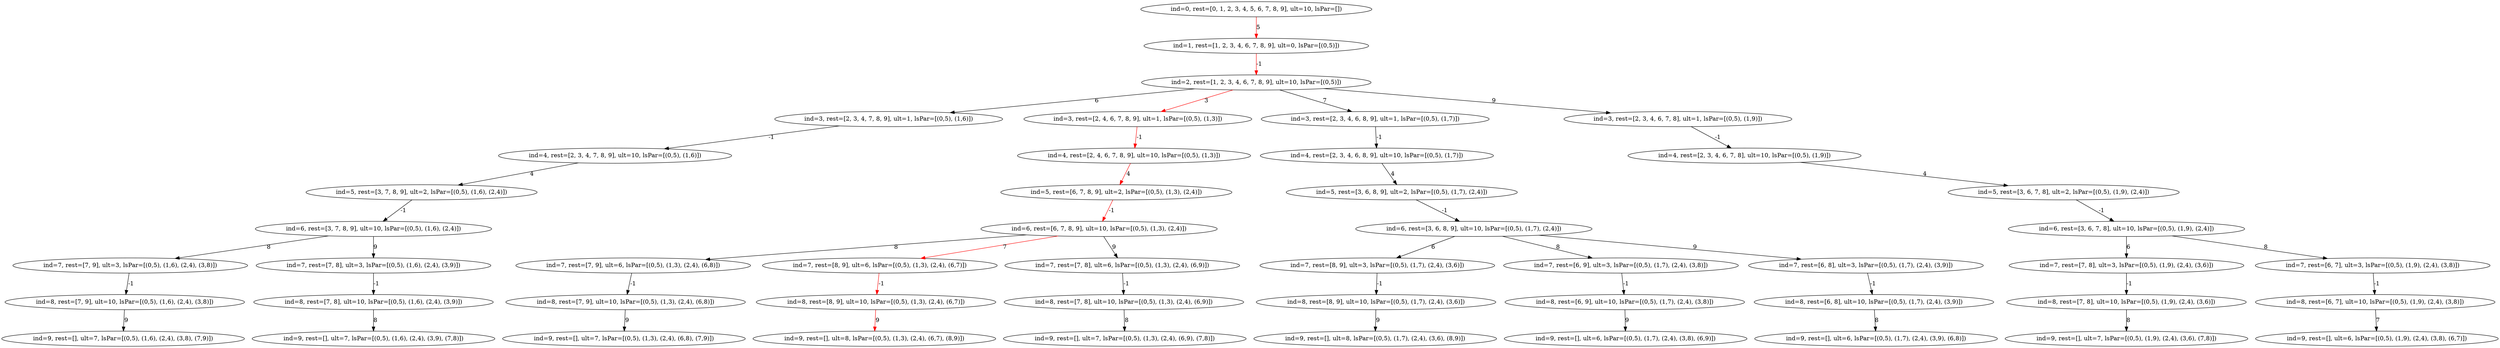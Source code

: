strict digraph G {
  1 [ label="ind=6, rest=[3, 6, 8, 9], ult=10, lsPar=[(0,5), (1,7), (2,4)])" ];
  2 [ label="ind=6, rest=[6, 7, 8, 9], ult=10, lsPar=[(0,5), (1,3), (2,4)])" ];
  3 [ label="ind=4, rest=[2, 3, 4, 7, 8, 9], ult=10, lsPar=[(0,5), (1,6)])" ];
  4 [ label="ind=9, rest=[], ult=7, lsPar=[(0,5), (1,3), (2,4), (6,8), (7,9)])" ];
  5 [ label="ind=9, rest=[], ult=7, lsPar=[(0,5), (1,6), (2,4), (3,9), (7,8)])" ];
  6 [ label="ind=9, rest=[], ult=6, lsPar=[(0,5), (1,7), (2,4), (3,8), (6,9)])" ];
  7 [ label="ind=3, rest=[2, 3, 4, 7, 8, 9], ult=1, lsPar=[(0,5), (1,6)])" ];
  8 [ label="ind=0, rest=[0, 1, 2, 3, 4, 5, 6, 7, 8, 9], ult=10, lsPar=[])" ];
  9 [ label="ind=8, rest=[8, 9], ult=10, lsPar=[(0,5), (1,3), (2,4), (6,7)])" ];
  10 [ label="ind=8, rest=[7, 8], ult=10, lsPar=[(0,5), (1,3), (2,4), (6,9)])" ];
  11 [ label="ind=1, rest=[1, 2, 3, 4, 6, 7, 8, 9], ult=0, lsPar=[(0,5)])" ];
  12 [ label="ind=6, rest=[3, 7, 8, 9], ult=10, lsPar=[(0,5), (1,6), (2,4)])" ];
  13 [ label="ind=5, rest=[3, 6, 8, 9], ult=2, lsPar=[(0,5), (1,7), (2,4)])" ];
  14 [ label="ind=7, rest=[7, 9], ult=6, lsPar=[(0,5), (1,3), (2,4), (6,8)])" ];
  15 [ label="ind=8, rest=[6, 8], ult=10, lsPar=[(0,5), (1,7), (2,4), (3,9)])" ];
  16 [ label="ind=8, rest=[7, 8], ult=10, lsPar=[(0,5), (1,6), (2,4), (3,9)])" ];
  17 [ label="ind=5, rest=[6, 7, 8, 9], ult=2, lsPar=[(0,5), (1,3), (2,4)])" ];
  18 [ label="ind=9, rest=[], ult=8, lsPar=[(0,5), (1,3), (2,4), (6,7), (8,9)])" ];
  19 [ label="ind=9, rest=[], ult=6, lsPar=[(0,5), (1,7), (2,4), (3,9), (6,8)])" ];
  20 [ label="ind=9, rest=[], ult=7, lsPar=[(0,5), (1,3), (2,4), (6,9), (7,8)])" ];
  21 [ label="ind=7, rest=[8, 9], ult=3, lsPar=[(0,5), (1,7), (2,4), (3,6)])" ];
  22 [ label="ind=7, rest=[6, 9], ult=3, lsPar=[(0,5), (1,7), (2,4), (3,8)])" ];
  23 [ label="ind=7, rest=[7, 8], ult=3, lsPar=[(0,5), (1,9), (2,4), (3,6)])" ];
  24 [ label="ind=7, rest=[6, 7], ult=3, lsPar=[(0,5), (1,9), (2,4), (3,8)])" ];
  25 [ label="ind=7, rest=[7, 9], ult=3, lsPar=[(0,5), (1,6), (2,4), (3,8)])" ];
  26 [ label="ind=2, rest=[1, 2, 3, 4, 6, 7, 8, 9], ult=10, lsPar=[(0,5)])" ];
  27 [ label="ind=6, rest=[3, 6, 7, 8], ult=10, lsPar=[(0,5), (1,9), (2,4)])" ];
  28 [ label="ind=4, rest=[2, 4, 6, 7, 8, 9], ult=10, lsPar=[(0,5), (1,3)])" ];
  29 [ label="ind=4, rest=[2, 3, 4, 6, 8, 9], ult=10, lsPar=[(0,5), (1,7)])" ];
  30 [ label="ind=4, rest=[2, 3, 4, 6, 7, 8], ult=10, lsPar=[(0,5), (1,9)])" ];
  31 [ label="ind=5, rest=[3, 7, 8, 9], ult=2, lsPar=[(0,5), (1,6), (2,4)])" ];
  32 [ label="ind=9, rest=[], ult=6, lsPar=[(0,5), (1,9), (2,4), (3,8), (6,7)])" ];
  33 [ label="ind=9, rest=[], ult=8, lsPar=[(0,5), (1,7), (2,4), (3,6), (8,9)])" ];
  34 [ label="ind=9, rest=[], ult=7, lsPar=[(0,5), (1,9), (2,4), (3,6), (7,8)])" ];
  35 [ label="ind=3, rest=[2, 4, 6, 7, 8, 9], ult=1, lsPar=[(0,5), (1,3)])" ];
  36 [ label="ind=3, rest=[2, 3, 4, 6, 8, 9], ult=1, lsPar=[(0,5), (1,7)])" ];
  37 [ label="ind=3, rest=[2, 3, 4, 6, 7, 8], ult=1, lsPar=[(0,5), (1,9)])" ];
  38 [ label="ind=8, rest=[7, 9], ult=10, lsPar=[(0,5), (1,3), (2,4), (6,8)])" ];
  39 [ label="ind=5, rest=[3, 6, 7, 8], ult=2, lsPar=[(0,5), (1,9), (2,4)])" ];
  40 [ label="ind=7, rest=[8, 9], ult=6, lsPar=[(0,5), (1,3), (2,4), (6,7)])" ];
  41 [ label="ind=7, rest=[7, 8], ult=6, lsPar=[(0,5), (1,3), (2,4), (6,9)])" ];
  42 [ label="ind=8, rest=[6, 9], ult=10, lsPar=[(0,5), (1,7), (2,4), (3,8)])" ];
  43 [ label="ind=8, rest=[8, 9], ult=10, lsPar=[(0,5), (1,7), (2,4), (3,6)])" ];
  44 [ label="ind=8, rest=[6, 7], ult=10, lsPar=[(0,5), (1,9), (2,4), (3,8)])" ];
  45 [ label="ind=8, rest=[7, 8], ult=10, lsPar=[(0,5), (1,9), (2,4), (3,6)])" ];
  46 [ label="ind=8, rest=[7, 9], ult=10, lsPar=[(0,5), (1,6), (2,4), (3,8)])" ];
  47 [ label="ind=7, rest=[6, 8], ult=3, lsPar=[(0,5), (1,7), (2,4), (3,9)])" ];
  48 [ label="ind=7, rest=[7, 8], ult=3, lsPar=[(0,5), (1,6), (2,4), (3,9)])" ];
  49 [ label="ind=9, rest=[], ult=7, lsPar=[(0,5), (1,6), (2,4), (3,8), (7,9)])" ];
  13 -> 1 [ label="-1" ];
  17 -> 2 [ color="red" label="-1" ];
  7 -> 3 [ label="-1" ];
  38 -> 4 [ label="9" ];
  16 -> 5 [ label="8" ];
  42 -> 6 [ label="9" ];
  26 -> 7 [ label="6" ];
  40 -> 9 [ color="red" label="-1" ];
  41 -> 10 [ label="-1" ];
  8 -> 11 [ color="red" label="5" ];
  31 -> 12 [ label="-1" ];
  29 -> 13 [ label="4" ];
  2 -> 14 [ label="8" ];
  47 -> 15 [ label="-1" ];
  48 -> 16 [ label="-1" ];
  28 -> 17 [ color="red" label="4" ];
  9 -> 18 [ color="red" label="9" ];
  15 -> 19 [ label="8" ];
  10 -> 20 [ label="8" ];
  1 -> 21 [ label="6" ];
  1 -> 22 [ label="8" ];
  27 -> 23 [ label="6" ];
  27 -> 24 [ label="8" ];
  12 -> 25 [ label="8" ];
  11 -> 26 [ color="red" label="-1" ];
  39 -> 27 [ label="-1" ];
  35 -> 28 [ color="red" label="-1" ];
  36 -> 29 [ label="-1" ];
  37 -> 30 [ label="-1" ];
  3 -> 31 [ label="4" ];
  44 -> 32 [ label="7" ];
  43 -> 33 [ label="9" ];
  45 -> 34 [ label="8" ];
  26 -> 35 [ color="red" label="3" ];
  26 -> 36 [ label="7" ];
  26 -> 37 [ label="9" ];
  14 -> 38 [ label="-1" ];
  30 -> 39 [ label="4" ];
  2 -> 40 [ color="red" label="7" ];
  2 -> 41 [ label="9" ];
  22 -> 42 [ label="-1" ];
  21 -> 43 [ label="-1" ];
  24 -> 44 [ label="-1" ];
  23 -> 45 [ label="-1" ];
  25 -> 46 [ label="-1" ];
  1 -> 47 [ label="9" ];
  12 -> 48 [ label="9" ];
  46 -> 49 [ label="9" ];
}
